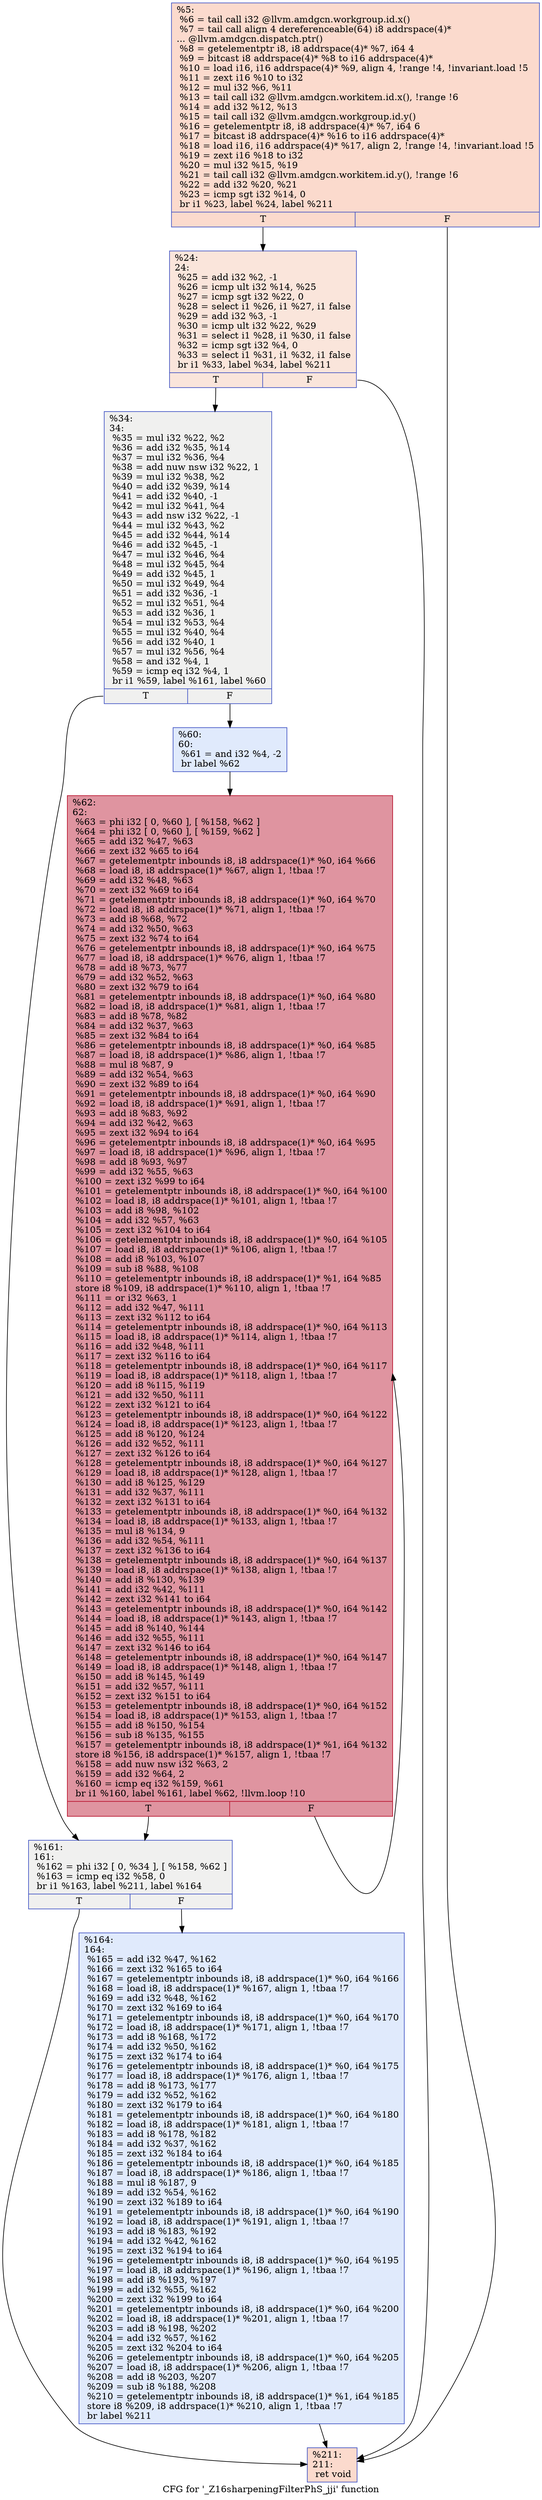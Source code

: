 digraph "CFG for '_Z16sharpeningFilterPhS_jji' function" {
	label="CFG for '_Z16sharpeningFilterPhS_jji' function";

	Node0x5116fe0 [shape=record,color="#3d50c3ff", style=filled, fillcolor="#f7ac8e70",label="{%5:\l  %6 = tail call i32 @llvm.amdgcn.workgroup.id.x()\l  %7 = tail call align 4 dereferenceable(64) i8 addrspace(4)*\l... @llvm.amdgcn.dispatch.ptr()\l  %8 = getelementptr i8, i8 addrspace(4)* %7, i64 4\l  %9 = bitcast i8 addrspace(4)* %8 to i16 addrspace(4)*\l  %10 = load i16, i16 addrspace(4)* %9, align 4, !range !4, !invariant.load !5\l  %11 = zext i16 %10 to i32\l  %12 = mul i32 %6, %11\l  %13 = tail call i32 @llvm.amdgcn.workitem.id.x(), !range !6\l  %14 = add i32 %12, %13\l  %15 = tail call i32 @llvm.amdgcn.workgroup.id.y()\l  %16 = getelementptr i8, i8 addrspace(4)* %7, i64 6\l  %17 = bitcast i8 addrspace(4)* %16 to i16 addrspace(4)*\l  %18 = load i16, i16 addrspace(4)* %17, align 2, !range !4, !invariant.load !5\l  %19 = zext i16 %18 to i32\l  %20 = mul i32 %15, %19\l  %21 = tail call i32 @llvm.amdgcn.workitem.id.y(), !range !6\l  %22 = add i32 %20, %21\l  %23 = icmp sgt i32 %14, 0\l  br i1 %23, label %24, label %211\l|{<s0>T|<s1>F}}"];
	Node0x5116fe0:s0 -> Node0x511a910;
	Node0x5116fe0:s1 -> Node0x511a9a0;
	Node0x511a910 [shape=record,color="#3d50c3ff", style=filled, fillcolor="#f4c5ad70",label="{%24:\l24:                                               \l  %25 = add i32 %2, -1\l  %26 = icmp ult i32 %14, %25\l  %27 = icmp sgt i32 %22, 0\l  %28 = select i1 %26, i1 %27, i1 false\l  %29 = add i32 %3, -1\l  %30 = icmp ult i32 %22, %29\l  %31 = select i1 %28, i1 %30, i1 false\l  %32 = icmp sgt i32 %4, 0\l  %33 = select i1 %31, i1 %32, i1 false\l  br i1 %33, label %34, label %211\l|{<s0>T|<s1>F}}"];
	Node0x511a910:s0 -> Node0x5119140;
	Node0x511a910:s1 -> Node0x511a9a0;
	Node0x5119140 [shape=record,color="#3d50c3ff", style=filled, fillcolor="#dedcdb70",label="{%34:\l34:                                               \l  %35 = mul i32 %22, %2\l  %36 = add i32 %35, %14\l  %37 = mul i32 %36, %4\l  %38 = add nuw nsw i32 %22, 1\l  %39 = mul i32 %38, %2\l  %40 = add i32 %39, %14\l  %41 = add i32 %40, -1\l  %42 = mul i32 %41, %4\l  %43 = add nsw i32 %22, -1\l  %44 = mul i32 %43, %2\l  %45 = add i32 %44, %14\l  %46 = add i32 %45, -1\l  %47 = mul i32 %46, %4\l  %48 = mul i32 %45, %4\l  %49 = add i32 %45, 1\l  %50 = mul i32 %49, %4\l  %51 = add i32 %36, -1\l  %52 = mul i32 %51, %4\l  %53 = add i32 %36, 1\l  %54 = mul i32 %53, %4\l  %55 = mul i32 %40, %4\l  %56 = add i32 %40, 1\l  %57 = mul i32 %56, %4\l  %58 = and i32 %4, 1\l  %59 = icmp eq i32 %4, 1\l  br i1 %59, label %161, label %60\l|{<s0>T|<s1>F}}"];
	Node0x5119140:s0 -> Node0x511c100;
	Node0x5119140:s1 -> Node0x511c150;
	Node0x511c150 [shape=record,color="#3d50c3ff", style=filled, fillcolor="#b9d0f970",label="{%60:\l60:                                               \l  %61 = and i32 %4, -2\l  br label %62\l}"];
	Node0x511c150 -> Node0x511c350;
	Node0x511c350 [shape=record,color="#b70d28ff", style=filled, fillcolor="#b70d2870",label="{%62:\l62:                                               \l  %63 = phi i32 [ 0, %60 ], [ %158, %62 ]\l  %64 = phi i32 [ 0, %60 ], [ %159, %62 ]\l  %65 = add i32 %47, %63\l  %66 = zext i32 %65 to i64\l  %67 = getelementptr inbounds i8, i8 addrspace(1)* %0, i64 %66\l  %68 = load i8, i8 addrspace(1)* %67, align 1, !tbaa !7\l  %69 = add i32 %48, %63\l  %70 = zext i32 %69 to i64\l  %71 = getelementptr inbounds i8, i8 addrspace(1)* %0, i64 %70\l  %72 = load i8, i8 addrspace(1)* %71, align 1, !tbaa !7\l  %73 = add i8 %68, %72\l  %74 = add i32 %50, %63\l  %75 = zext i32 %74 to i64\l  %76 = getelementptr inbounds i8, i8 addrspace(1)* %0, i64 %75\l  %77 = load i8, i8 addrspace(1)* %76, align 1, !tbaa !7\l  %78 = add i8 %73, %77\l  %79 = add i32 %52, %63\l  %80 = zext i32 %79 to i64\l  %81 = getelementptr inbounds i8, i8 addrspace(1)* %0, i64 %80\l  %82 = load i8, i8 addrspace(1)* %81, align 1, !tbaa !7\l  %83 = add i8 %78, %82\l  %84 = add i32 %37, %63\l  %85 = zext i32 %84 to i64\l  %86 = getelementptr inbounds i8, i8 addrspace(1)* %0, i64 %85\l  %87 = load i8, i8 addrspace(1)* %86, align 1, !tbaa !7\l  %88 = mul i8 %87, 9\l  %89 = add i32 %54, %63\l  %90 = zext i32 %89 to i64\l  %91 = getelementptr inbounds i8, i8 addrspace(1)* %0, i64 %90\l  %92 = load i8, i8 addrspace(1)* %91, align 1, !tbaa !7\l  %93 = add i8 %83, %92\l  %94 = add i32 %42, %63\l  %95 = zext i32 %94 to i64\l  %96 = getelementptr inbounds i8, i8 addrspace(1)* %0, i64 %95\l  %97 = load i8, i8 addrspace(1)* %96, align 1, !tbaa !7\l  %98 = add i8 %93, %97\l  %99 = add i32 %55, %63\l  %100 = zext i32 %99 to i64\l  %101 = getelementptr inbounds i8, i8 addrspace(1)* %0, i64 %100\l  %102 = load i8, i8 addrspace(1)* %101, align 1, !tbaa !7\l  %103 = add i8 %98, %102\l  %104 = add i32 %57, %63\l  %105 = zext i32 %104 to i64\l  %106 = getelementptr inbounds i8, i8 addrspace(1)* %0, i64 %105\l  %107 = load i8, i8 addrspace(1)* %106, align 1, !tbaa !7\l  %108 = add i8 %103, %107\l  %109 = sub i8 %88, %108\l  %110 = getelementptr inbounds i8, i8 addrspace(1)* %1, i64 %85\l  store i8 %109, i8 addrspace(1)* %110, align 1, !tbaa !7\l  %111 = or i32 %63, 1\l  %112 = add i32 %47, %111\l  %113 = zext i32 %112 to i64\l  %114 = getelementptr inbounds i8, i8 addrspace(1)* %0, i64 %113\l  %115 = load i8, i8 addrspace(1)* %114, align 1, !tbaa !7\l  %116 = add i32 %48, %111\l  %117 = zext i32 %116 to i64\l  %118 = getelementptr inbounds i8, i8 addrspace(1)* %0, i64 %117\l  %119 = load i8, i8 addrspace(1)* %118, align 1, !tbaa !7\l  %120 = add i8 %115, %119\l  %121 = add i32 %50, %111\l  %122 = zext i32 %121 to i64\l  %123 = getelementptr inbounds i8, i8 addrspace(1)* %0, i64 %122\l  %124 = load i8, i8 addrspace(1)* %123, align 1, !tbaa !7\l  %125 = add i8 %120, %124\l  %126 = add i32 %52, %111\l  %127 = zext i32 %126 to i64\l  %128 = getelementptr inbounds i8, i8 addrspace(1)* %0, i64 %127\l  %129 = load i8, i8 addrspace(1)* %128, align 1, !tbaa !7\l  %130 = add i8 %125, %129\l  %131 = add i32 %37, %111\l  %132 = zext i32 %131 to i64\l  %133 = getelementptr inbounds i8, i8 addrspace(1)* %0, i64 %132\l  %134 = load i8, i8 addrspace(1)* %133, align 1, !tbaa !7\l  %135 = mul i8 %134, 9\l  %136 = add i32 %54, %111\l  %137 = zext i32 %136 to i64\l  %138 = getelementptr inbounds i8, i8 addrspace(1)* %0, i64 %137\l  %139 = load i8, i8 addrspace(1)* %138, align 1, !tbaa !7\l  %140 = add i8 %130, %139\l  %141 = add i32 %42, %111\l  %142 = zext i32 %141 to i64\l  %143 = getelementptr inbounds i8, i8 addrspace(1)* %0, i64 %142\l  %144 = load i8, i8 addrspace(1)* %143, align 1, !tbaa !7\l  %145 = add i8 %140, %144\l  %146 = add i32 %55, %111\l  %147 = zext i32 %146 to i64\l  %148 = getelementptr inbounds i8, i8 addrspace(1)* %0, i64 %147\l  %149 = load i8, i8 addrspace(1)* %148, align 1, !tbaa !7\l  %150 = add i8 %145, %149\l  %151 = add i32 %57, %111\l  %152 = zext i32 %151 to i64\l  %153 = getelementptr inbounds i8, i8 addrspace(1)* %0, i64 %152\l  %154 = load i8, i8 addrspace(1)* %153, align 1, !tbaa !7\l  %155 = add i8 %150, %154\l  %156 = sub i8 %135, %155\l  %157 = getelementptr inbounds i8, i8 addrspace(1)* %1, i64 %132\l  store i8 %156, i8 addrspace(1)* %157, align 1, !tbaa !7\l  %158 = add nuw nsw i32 %63, 2\l  %159 = add i32 %64, 2\l  %160 = icmp eq i32 %159, %61\l  br i1 %160, label %161, label %62, !llvm.loop !10\l|{<s0>T|<s1>F}}"];
	Node0x511c350:s0 -> Node0x511c100;
	Node0x511c350:s1 -> Node0x511c350;
	Node0x511c100 [shape=record,color="#3d50c3ff", style=filled, fillcolor="#dedcdb70",label="{%161:\l161:                                              \l  %162 = phi i32 [ 0, %34 ], [ %158, %62 ]\l  %163 = icmp eq i32 %58, 0\l  br i1 %163, label %211, label %164\l|{<s0>T|<s1>F}}"];
	Node0x511c100:s0 -> Node0x511a9a0;
	Node0x511c100:s1 -> Node0x5120a50;
	Node0x5120a50 [shape=record,color="#3d50c3ff", style=filled, fillcolor="#b9d0f970",label="{%164:\l164:                                              \l  %165 = add i32 %47, %162\l  %166 = zext i32 %165 to i64\l  %167 = getelementptr inbounds i8, i8 addrspace(1)* %0, i64 %166\l  %168 = load i8, i8 addrspace(1)* %167, align 1, !tbaa !7\l  %169 = add i32 %48, %162\l  %170 = zext i32 %169 to i64\l  %171 = getelementptr inbounds i8, i8 addrspace(1)* %0, i64 %170\l  %172 = load i8, i8 addrspace(1)* %171, align 1, !tbaa !7\l  %173 = add i8 %168, %172\l  %174 = add i32 %50, %162\l  %175 = zext i32 %174 to i64\l  %176 = getelementptr inbounds i8, i8 addrspace(1)* %0, i64 %175\l  %177 = load i8, i8 addrspace(1)* %176, align 1, !tbaa !7\l  %178 = add i8 %173, %177\l  %179 = add i32 %52, %162\l  %180 = zext i32 %179 to i64\l  %181 = getelementptr inbounds i8, i8 addrspace(1)* %0, i64 %180\l  %182 = load i8, i8 addrspace(1)* %181, align 1, !tbaa !7\l  %183 = add i8 %178, %182\l  %184 = add i32 %37, %162\l  %185 = zext i32 %184 to i64\l  %186 = getelementptr inbounds i8, i8 addrspace(1)* %0, i64 %185\l  %187 = load i8, i8 addrspace(1)* %186, align 1, !tbaa !7\l  %188 = mul i8 %187, 9\l  %189 = add i32 %54, %162\l  %190 = zext i32 %189 to i64\l  %191 = getelementptr inbounds i8, i8 addrspace(1)* %0, i64 %190\l  %192 = load i8, i8 addrspace(1)* %191, align 1, !tbaa !7\l  %193 = add i8 %183, %192\l  %194 = add i32 %42, %162\l  %195 = zext i32 %194 to i64\l  %196 = getelementptr inbounds i8, i8 addrspace(1)* %0, i64 %195\l  %197 = load i8, i8 addrspace(1)* %196, align 1, !tbaa !7\l  %198 = add i8 %193, %197\l  %199 = add i32 %55, %162\l  %200 = zext i32 %199 to i64\l  %201 = getelementptr inbounds i8, i8 addrspace(1)* %0, i64 %200\l  %202 = load i8, i8 addrspace(1)* %201, align 1, !tbaa !7\l  %203 = add i8 %198, %202\l  %204 = add i32 %57, %162\l  %205 = zext i32 %204 to i64\l  %206 = getelementptr inbounds i8, i8 addrspace(1)* %0, i64 %205\l  %207 = load i8, i8 addrspace(1)* %206, align 1, !tbaa !7\l  %208 = add i8 %203, %207\l  %209 = sub i8 %188, %208\l  %210 = getelementptr inbounds i8, i8 addrspace(1)* %1, i64 %185\l  store i8 %209, i8 addrspace(1)* %210, align 1, !tbaa !7\l  br label %211\l}"];
	Node0x5120a50 -> Node0x511a9a0;
	Node0x511a9a0 [shape=record,color="#3d50c3ff", style=filled, fillcolor="#f7ac8e70",label="{%211:\l211:                                              \l  ret void\l}"];
}
